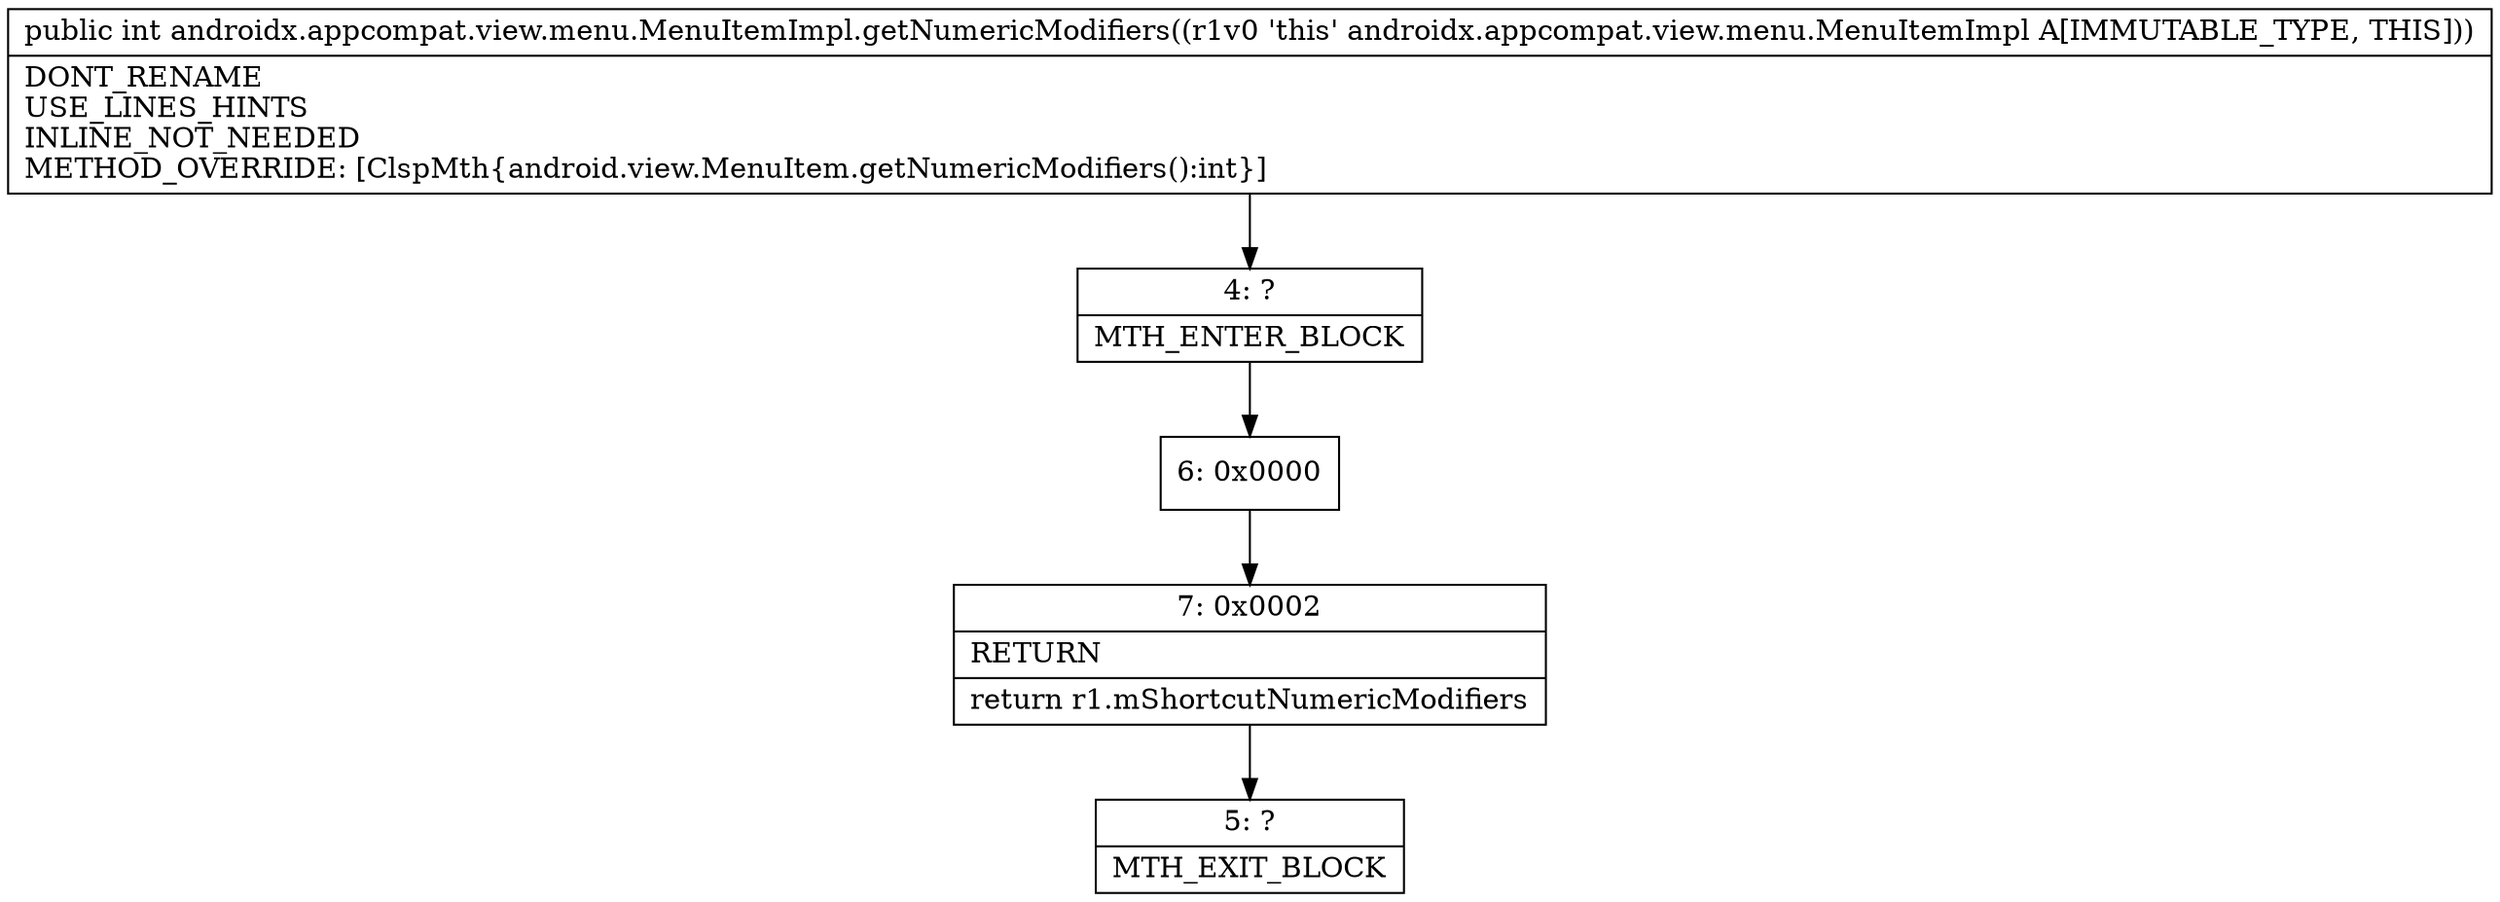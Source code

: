 digraph "CFG forandroidx.appcompat.view.menu.MenuItemImpl.getNumericModifiers()I" {
Node_4 [shape=record,label="{4\:\ ?|MTH_ENTER_BLOCK\l}"];
Node_6 [shape=record,label="{6\:\ 0x0000}"];
Node_7 [shape=record,label="{7\:\ 0x0002|RETURN\l|return r1.mShortcutNumericModifiers\l}"];
Node_5 [shape=record,label="{5\:\ ?|MTH_EXIT_BLOCK\l}"];
MethodNode[shape=record,label="{public int androidx.appcompat.view.menu.MenuItemImpl.getNumericModifiers((r1v0 'this' androidx.appcompat.view.menu.MenuItemImpl A[IMMUTABLE_TYPE, THIS]))  | DONT_RENAME\lUSE_LINES_HINTS\lINLINE_NOT_NEEDED\lMETHOD_OVERRIDE: [ClspMth\{android.view.MenuItem.getNumericModifiers():int\}]\l}"];
MethodNode -> Node_4;Node_4 -> Node_6;
Node_6 -> Node_7;
Node_7 -> Node_5;
}

